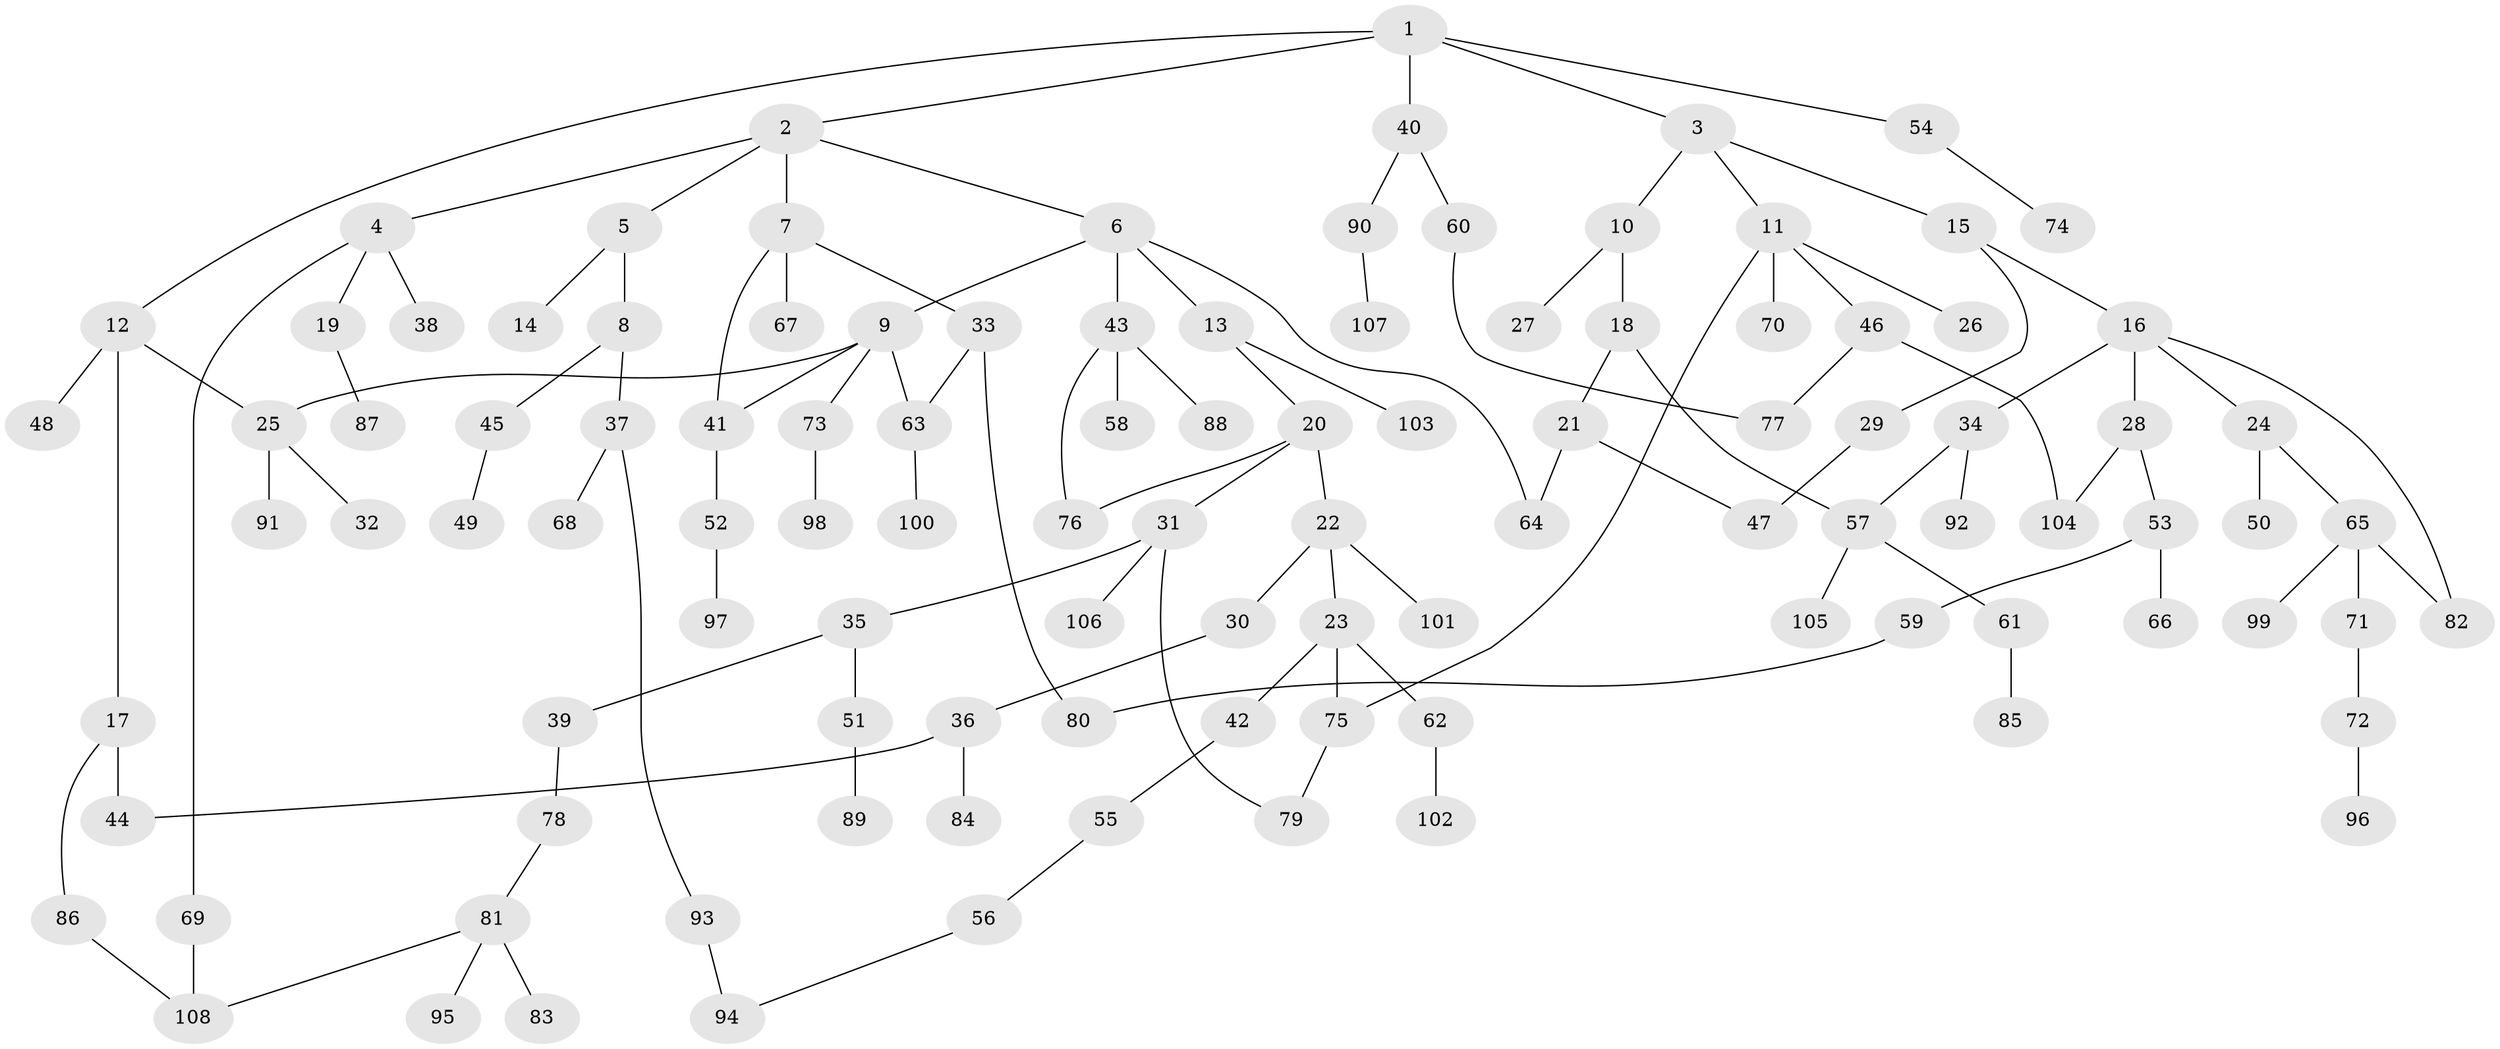 // Generated by graph-tools (version 1.1) at 2025/10/02/27/25 16:10:53]
// undirected, 108 vertices, 124 edges
graph export_dot {
graph [start="1"]
  node [color=gray90,style=filled];
  1;
  2;
  3;
  4;
  5;
  6;
  7;
  8;
  9;
  10;
  11;
  12;
  13;
  14;
  15;
  16;
  17;
  18;
  19;
  20;
  21;
  22;
  23;
  24;
  25;
  26;
  27;
  28;
  29;
  30;
  31;
  32;
  33;
  34;
  35;
  36;
  37;
  38;
  39;
  40;
  41;
  42;
  43;
  44;
  45;
  46;
  47;
  48;
  49;
  50;
  51;
  52;
  53;
  54;
  55;
  56;
  57;
  58;
  59;
  60;
  61;
  62;
  63;
  64;
  65;
  66;
  67;
  68;
  69;
  70;
  71;
  72;
  73;
  74;
  75;
  76;
  77;
  78;
  79;
  80;
  81;
  82;
  83;
  84;
  85;
  86;
  87;
  88;
  89;
  90;
  91;
  92;
  93;
  94;
  95;
  96;
  97;
  98;
  99;
  100;
  101;
  102;
  103;
  104;
  105;
  106;
  107;
  108;
  1 -- 2;
  1 -- 3;
  1 -- 12;
  1 -- 40;
  1 -- 54;
  2 -- 4;
  2 -- 5;
  2 -- 6;
  2 -- 7;
  3 -- 10;
  3 -- 11;
  3 -- 15;
  4 -- 19;
  4 -- 38;
  4 -- 69;
  5 -- 8;
  5 -- 14;
  6 -- 9;
  6 -- 13;
  6 -- 43;
  6 -- 64;
  7 -- 33;
  7 -- 67;
  7 -- 41;
  8 -- 37;
  8 -- 45;
  9 -- 41;
  9 -- 63;
  9 -- 73;
  9 -- 25;
  10 -- 18;
  10 -- 27;
  11 -- 26;
  11 -- 46;
  11 -- 70;
  11 -- 75;
  12 -- 17;
  12 -- 25;
  12 -- 48;
  13 -- 20;
  13 -- 103;
  15 -- 16;
  15 -- 29;
  16 -- 24;
  16 -- 28;
  16 -- 34;
  16 -- 82;
  17 -- 44;
  17 -- 86;
  18 -- 21;
  18 -- 57;
  19 -- 87;
  20 -- 22;
  20 -- 31;
  20 -- 76;
  21 -- 47;
  21 -- 64;
  22 -- 23;
  22 -- 30;
  22 -- 101;
  23 -- 42;
  23 -- 62;
  23 -- 75;
  24 -- 50;
  24 -- 65;
  25 -- 32;
  25 -- 91;
  28 -- 53;
  28 -- 104;
  29 -- 47;
  30 -- 36;
  31 -- 35;
  31 -- 106;
  31 -- 79;
  33 -- 80;
  33 -- 63;
  34 -- 57;
  34 -- 92;
  35 -- 39;
  35 -- 51;
  36 -- 84;
  36 -- 44;
  37 -- 68;
  37 -- 93;
  39 -- 78;
  40 -- 60;
  40 -- 90;
  41 -- 52;
  42 -- 55;
  43 -- 58;
  43 -- 88;
  43 -- 76;
  45 -- 49;
  46 -- 77;
  46 -- 104;
  51 -- 89;
  52 -- 97;
  53 -- 59;
  53 -- 66;
  54 -- 74;
  55 -- 56;
  56 -- 94;
  57 -- 61;
  57 -- 105;
  59 -- 80;
  60 -- 77;
  61 -- 85;
  62 -- 102;
  63 -- 100;
  65 -- 71;
  65 -- 82;
  65 -- 99;
  69 -- 108;
  71 -- 72;
  72 -- 96;
  73 -- 98;
  75 -- 79;
  78 -- 81;
  81 -- 83;
  81 -- 95;
  81 -- 108;
  86 -- 108;
  90 -- 107;
  93 -- 94;
}
